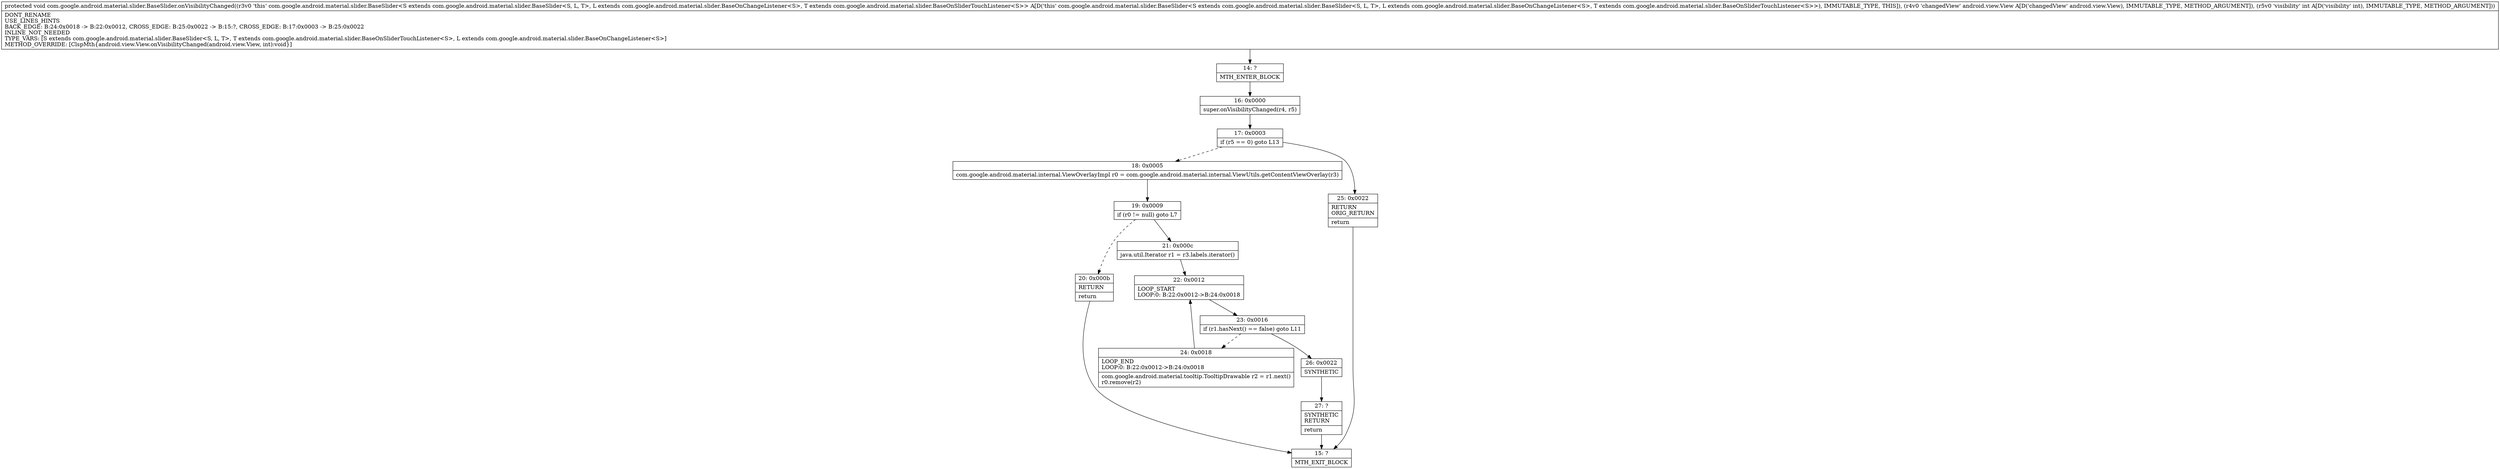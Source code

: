 digraph "CFG forcom.google.android.material.slider.BaseSlider.onVisibilityChanged(Landroid\/view\/View;I)V" {
Node_14 [shape=record,label="{14\:\ ?|MTH_ENTER_BLOCK\l}"];
Node_16 [shape=record,label="{16\:\ 0x0000|super.onVisibilityChanged(r4, r5)\l}"];
Node_17 [shape=record,label="{17\:\ 0x0003|if (r5 == 0) goto L13\l}"];
Node_18 [shape=record,label="{18\:\ 0x0005|com.google.android.material.internal.ViewOverlayImpl r0 = com.google.android.material.internal.ViewUtils.getContentViewOverlay(r3)\l}"];
Node_19 [shape=record,label="{19\:\ 0x0009|if (r0 != null) goto L7\l}"];
Node_20 [shape=record,label="{20\:\ 0x000b|RETURN\l|return\l}"];
Node_15 [shape=record,label="{15\:\ ?|MTH_EXIT_BLOCK\l}"];
Node_21 [shape=record,label="{21\:\ 0x000c|java.util.Iterator r1 = r3.labels.iterator()\l}"];
Node_22 [shape=record,label="{22\:\ 0x0012|LOOP_START\lLOOP:0: B:22:0x0012\-\>B:24:0x0018\l}"];
Node_23 [shape=record,label="{23\:\ 0x0016|if (r1.hasNext() == false) goto L11\l}"];
Node_24 [shape=record,label="{24\:\ 0x0018|LOOP_END\lLOOP:0: B:22:0x0012\-\>B:24:0x0018\l|com.google.android.material.tooltip.TooltipDrawable r2 = r1.next()\lr0.remove(r2)\l}"];
Node_26 [shape=record,label="{26\:\ 0x0022|SYNTHETIC\l}"];
Node_27 [shape=record,label="{27\:\ ?|SYNTHETIC\lRETURN\l|return\l}"];
Node_25 [shape=record,label="{25\:\ 0x0022|RETURN\lORIG_RETURN\l|return\l}"];
MethodNode[shape=record,label="{protected void com.google.android.material.slider.BaseSlider.onVisibilityChanged((r3v0 'this' com.google.android.material.slider.BaseSlider\<S extends com.google.android.material.slider.BaseSlider\<S, L, T\>, L extends com.google.android.material.slider.BaseOnChangeListener\<S\>, T extends com.google.android.material.slider.BaseOnSliderTouchListener\<S\>\> A[D('this' com.google.android.material.slider.BaseSlider\<S extends com.google.android.material.slider.BaseSlider\<S, L, T\>, L extends com.google.android.material.slider.BaseOnChangeListener\<S\>, T extends com.google.android.material.slider.BaseOnSliderTouchListener\<S\>\>), IMMUTABLE_TYPE, THIS]), (r4v0 'changedView' android.view.View A[D('changedView' android.view.View), IMMUTABLE_TYPE, METHOD_ARGUMENT]), (r5v0 'visibility' int A[D('visibility' int), IMMUTABLE_TYPE, METHOD_ARGUMENT]))  | DONT_RENAME\lUSE_LINES_HINTS\lBACK_EDGE: B:24:0x0018 \-\> B:22:0x0012, CROSS_EDGE: B:25:0x0022 \-\> B:15:?, CROSS_EDGE: B:17:0x0003 \-\> B:25:0x0022\lINLINE_NOT_NEEDED\lTYPE_VARS: [S extends com.google.android.material.slider.BaseSlider\<S, L, T\>, T extends com.google.android.material.slider.BaseOnSliderTouchListener\<S\>, L extends com.google.android.material.slider.BaseOnChangeListener\<S\>]\lMETHOD_OVERRIDE: [ClspMth\{android.view.View.onVisibilityChanged(android.view.View, int):void\}]\l}"];
MethodNode -> Node_14;Node_14 -> Node_16;
Node_16 -> Node_17;
Node_17 -> Node_18[style=dashed];
Node_17 -> Node_25;
Node_18 -> Node_19;
Node_19 -> Node_20[style=dashed];
Node_19 -> Node_21;
Node_20 -> Node_15;
Node_21 -> Node_22;
Node_22 -> Node_23;
Node_23 -> Node_24[style=dashed];
Node_23 -> Node_26;
Node_24 -> Node_22;
Node_26 -> Node_27;
Node_27 -> Node_15;
Node_25 -> Node_15;
}

